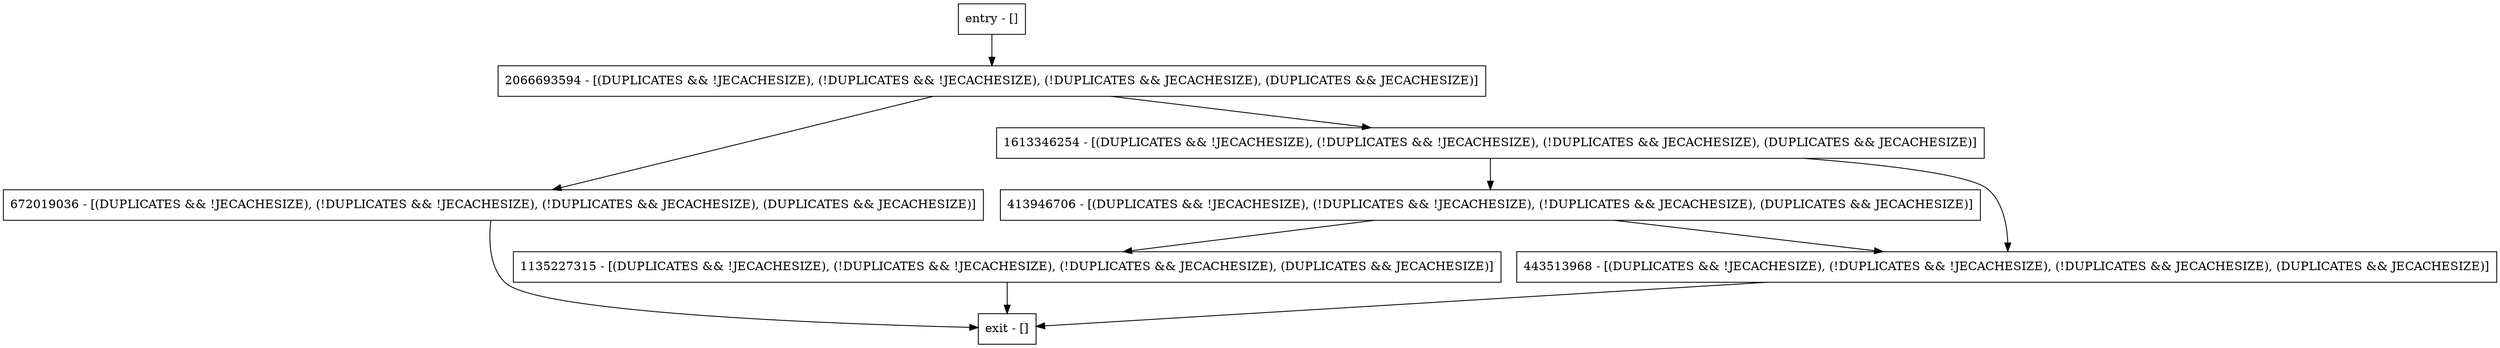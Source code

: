 digraph rootExists {
node [shape=record];
413946706 [label="413946706 - [(DUPLICATES && !JECACHESIZE), (!DUPLICATES && !JECACHESIZE), (!DUPLICATES && JECACHESIZE), (DUPLICATES && JECACHESIZE)]"];
entry [label="entry - []"];
exit [label="exit - []"];
672019036 [label="672019036 - [(DUPLICATES && !JECACHESIZE), (!DUPLICATES && !JECACHESIZE), (!DUPLICATES && JECACHESIZE), (DUPLICATES && JECACHESIZE)]"];
1613346254 [label="1613346254 - [(DUPLICATES && !JECACHESIZE), (!DUPLICATES && !JECACHESIZE), (!DUPLICATES && JECACHESIZE), (DUPLICATES && JECACHESIZE)]"];
2066693594 [label="2066693594 - [(DUPLICATES && !JECACHESIZE), (!DUPLICATES && !JECACHESIZE), (!DUPLICATES && JECACHESIZE), (DUPLICATES && JECACHESIZE)]"];
1135227315 [label="1135227315 - [(DUPLICATES && !JECACHESIZE), (!DUPLICATES && !JECACHESIZE), (!DUPLICATES && JECACHESIZE), (DUPLICATES && JECACHESIZE)]"];
443513968 [label="443513968 - [(DUPLICATES && !JECACHESIZE), (!DUPLICATES && !JECACHESIZE), (!DUPLICATES && JECACHESIZE), (DUPLICATES && JECACHESIZE)]"];
entry;
exit;
413946706 -> 1135227315;
413946706 -> 443513968;
entry -> 2066693594;
672019036 -> exit;
1613346254 -> 413946706;
1613346254 -> 443513968;
2066693594 -> 672019036;
2066693594 -> 1613346254;
1135227315 -> exit;
443513968 -> exit;
}
